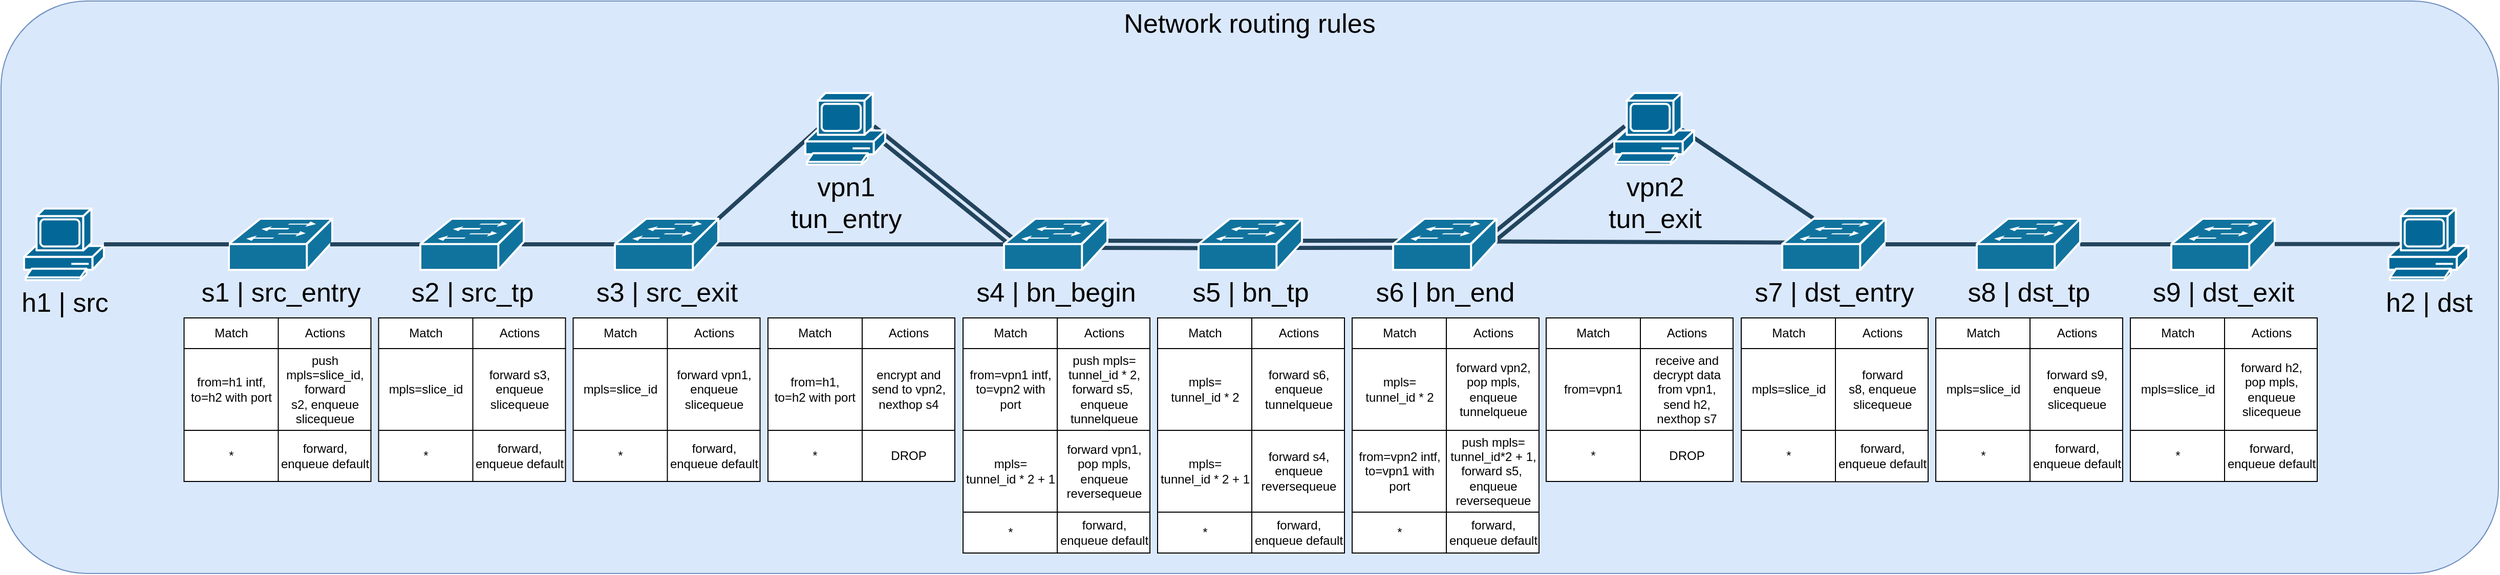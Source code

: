 <mxfile version="20.5.3" type="embed"><diagram id="6a731a19-8d31-9384-78a2-239565b7b9f0" name="Page-1"><mxGraphModel dx="2914" dy="739" grid="1" gridSize="10" guides="1" tooltips="1" connect="1" arrows="1" fold="1" page="1" pageScale="1" pageWidth="140" pageHeight="106" background="none" math="0" shadow="0"><root><mxCell id="0"/><mxCell id="1" parent="0"/><mxCell id="eoMGSKBOUgeIE6Lk5qr4-2288" value="Network routing rules" style="rounded=1;whiteSpace=wrap;html=1;fillColor=#dae8fc;strokeColor=#6c8ebf;fontSize=26;verticalAlign=top;" parent="1" vertex="1"><mxGeometry x="41" y="40" width="2439" height="560" as="geometry"/></mxCell><mxCell id="2183" style="edgeStyle=none;rounded=1;html=1;strokeColor=#23445D;endArrow=none;endFill=0;strokeWidth=4" parent="1" edge="1"><mxGeometry relative="1" as="geometry"><mxPoint x="2160.5" y="278" as="sourcePoint"/><mxPoint x="2071.5" y="278" as="targetPoint"/></mxGeometry></mxCell><mxCell id="eoMGSKBOUgeIE6Lk5qr4-2259" style="edgeStyle=none;rounded=1;html=1;strokeColor=#23445D;endArrow=none;endFill=0;strokeWidth=4;exitX=0.16;exitY=0.5;exitDx=0;exitDy=0;exitPerimeter=0;entryX=1;entryY=0;entryDx=0;entryDy=0;entryPerimeter=0;" parent="1" source="2173" target="eoMGSKBOUgeIE6Lk5qr4-2258" edge="1"><mxGeometry relative="1" as="geometry"><mxPoint x="830.5" y="278" as="sourcePoint"/></mxGeometry></mxCell><mxCell id="2182" style="edgeStyle=none;rounded=1;html=1;strokeColor=#23445D;endArrow=none;endFill=0;strokeWidth=4;entryX=0.997;entryY=0.445;entryDx=0;entryDy=0;entryPerimeter=0;exitX=0.04;exitY=0.464;exitDx=0;exitDy=0;exitPerimeter=0;" parent="1" source="eoMGSKBOUgeIE6Lk5qr4-2270" target="eoMGSKBOUgeIE6Lk5qr4-2266" edge="1"><mxGeometry relative="1" as="geometry"><mxPoint x="1776.5" y="280" as="sourcePoint"/><mxPoint x="1605.87" y="280" as="targetPoint"/></mxGeometry></mxCell><mxCell id="2181" style="edgeStyle=none;rounded=1;html=1;strokeColor=#23445D;endArrow=none;endFill=0;strokeWidth=4;exitX=0;exitY=0.5;exitDx=0;exitDy=0;exitPerimeter=0;entryX=0.98;entryY=0.5;entryDx=0;entryDy=0;entryPerimeter=0;" parent="1" source="eoMGSKBOUgeIE6Lk5qr4-2262" target="eoMGSKBOUgeIE6Lk5qr4-2258" edge="1"><mxGeometry relative="1" as="geometry"><mxPoint x="891.74" y="243" as="sourcePoint"/><mxPoint x="776.499" y="331" as="targetPoint"/></mxGeometry></mxCell><mxCell id="2114" value="&lt;font color=&quot;#000000&quot;&gt;s1 | src_entry&lt;/font&gt;" style="shape=mxgraph.cisco.switches.workgroup_switch;html=1;dashed=0;fillColor=#10739E;strokeColor=#ffffff;strokeWidth=2;verticalLabelPosition=bottom;verticalAlign=top;fontFamily=Helvetica;fontSize=26;fontColor=#FFB366" parent="1" vertex="1"><mxGeometry x="263.5" y="253" width="101" height="50" as="geometry"/></mxCell><mxCell id="2172" style="edgeStyle=none;rounded=1;html=1;strokeColor=#23445D;endArrow=none;endFill=0;strokeWidth=4;entryX=0.98;entryY=0.5;entryDx=0;entryDy=0;entryPerimeter=0;" parent="1" target="2180" edge="1"><mxGeometry relative="1" as="geometry"><mxPoint x="640.5" y="278" as="sourcePoint"/></mxGeometry></mxCell><mxCell id="eoMGSKBOUgeIE6Lk5qr4-2258" value="s3 | src_exit" style="shape=mxgraph.cisco.switches.workgroup_switch;html=1;dashed=0;fillColor=#10739E;strokeColor=#ffffff;strokeWidth=2;verticalLabelPosition=bottom;verticalAlign=top;fontFamily=Helvetica;fontSize=26;fontColor=#000000;" parent="1" vertex="1"><mxGeometry x="640.5" y="253" width="101" height="50" as="geometry"/></mxCell><mxCell id="eoMGSKBOUgeIE6Lk5qr4-2261" style="edgeStyle=none;rounded=1;html=1;strokeColor=#23445D;endArrow=none;endFill=0;strokeWidth=4;entryX=0.83;entryY=0.5;entryDx=0;entryDy=0;entryPerimeter=0;shape=link;exitX=0.103;exitY=0.497;exitDx=0;exitDy=0;exitPerimeter=0;" parent="1" source="eoMGSKBOUgeIE6Lk5qr4-2262" target="2173" edge="1"><mxGeometry relative="1" as="geometry"><mxPoint x="1020.5" y="278" as="sourcePoint"/><mxPoint x="931.5" y="278" as="targetPoint"/></mxGeometry></mxCell><mxCell id="eoMGSKBOUgeIE6Lk5qr4-2263" style="edgeStyle=none;rounded=1;html=1;strokeColor=#23445D;endArrow=none;endFill=0;strokeWidth=4;shape=link;exitX=0.108;exitY=0.504;exitDx=0;exitDy=0;exitPerimeter=0;" parent="1" source="eoMGSKBOUgeIE6Lk5qr4-2264" edge="1"><mxGeometry relative="1" as="geometry"><mxPoint x="1211.6" y="277.85" as="sourcePoint"/><mxPoint x="1112.5" y="277.949" as="targetPoint"/></mxGeometry></mxCell><mxCell id="eoMGSKBOUgeIE6Lk5qr4-2262" value="s4 | bn_begin" style="shape=mxgraph.cisco.switches.workgroup_switch;html=1;dashed=0;fillColor=#10739E;strokeColor=#ffffff;strokeWidth=2;verticalLabelPosition=bottom;verticalAlign=top;fontFamily=Helvetica;fontSize=26;fontColor=#000000;" parent="1" vertex="1"><mxGeometry x="1020.5" y="253" width="101" height="50" as="geometry"/></mxCell><mxCell id="eoMGSKBOUgeIE6Lk5qr4-2265" style="edgeStyle=none;rounded=1;html=1;strokeColor=#23445D;endArrow=none;endFill=0;strokeWidth=4;shape=link;exitX=0.16;exitY=0.497;exitDx=0;exitDy=0;exitPerimeter=0;" parent="1" source="eoMGSKBOUgeIE6Lk5qr4-2266" edge="1"><mxGeometry relative="1" as="geometry"><mxPoint x="1390.5" y="278" as="sourcePoint"/><mxPoint x="1301.5" y="278" as="targetPoint"/></mxGeometry></mxCell><mxCell id="eoMGSKBOUgeIE6Lk5qr4-2264" value="s5 | bn_tp" style="shape=mxgraph.cisco.switches.workgroup_switch;html=1;dashed=0;fillColor=#10739E;strokeColor=#ffffff;strokeWidth=2;verticalLabelPosition=bottom;verticalAlign=top;fontFamily=Helvetica;fontSize=26;fontColor=#000000;" parent="1" vertex="1"><mxGeometry x="1210.5" y="253" width="101" height="50" as="geometry"/></mxCell><mxCell id="eoMGSKBOUgeIE6Lk5qr4-2267" style="edgeStyle=none;rounded=1;html=1;strokeColor=#23445D;endArrow=none;endFill=0;strokeWidth=4;exitX=0.16;exitY=0.5;exitDx=0;exitDy=0;exitPerimeter=0;shape=link;" parent="1" source="2176" edge="1"><mxGeometry relative="1" as="geometry"><mxPoint x="1610.98" y="278" as="sourcePoint"/><mxPoint x="1490.5" y="278" as="targetPoint"/></mxGeometry></mxCell><mxCell id="eoMGSKBOUgeIE6Lk5qr4-2266" value="s6 | bn_end" style="shape=mxgraph.cisco.switches.workgroup_switch;html=1;dashed=0;fillColor=#10739E;strokeColor=#ffffff;strokeWidth=2;verticalLabelPosition=bottom;verticalAlign=top;fontFamily=Helvetica;fontSize=26;fontColor=#000000;" parent="1" vertex="1"><mxGeometry x="1400.5" y="253" width="101" height="50" as="geometry"/></mxCell><mxCell id="eoMGSKBOUgeIE6Lk5qr4-2269" style="edgeStyle=none;rounded=1;html=1;strokeColor=#23445D;endArrow=none;endFill=0;strokeWidth=4;entryX=0.83;entryY=0.5;entryDx=0;entryDy=0;entryPerimeter=0;exitX=0.299;exitY=-0.012;exitDx=0;exitDy=0;exitPerimeter=0;" parent="1" source="eoMGSKBOUgeIE6Lk5qr4-2270" target="2176" edge="1"><mxGeometry relative="1" as="geometry"><mxPoint x="1780.5" y="278" as="sourcePoint"/><mxPoint x="1691.5" y="278" as="targetPoint"/></mxGeometry></mxCell><mxCell id="eoMGSKBOUgeIE6Lk5qr4-2270" value="s7 | dst_entry" style="shape=mxgraph.cisco.switches.workgroup_switch;html=1;dashed=0;fillColor=#10739E;strokeColor=#ffffff;strokeWidth=2;verticalLabelPosition=bottom;verticalAlign=top;fontFamily=Helvetica;fontSize=26;fontColor=#000000;" parent="1" vertex="1"><mxGeometry x="1780.5" y="253" width="101" height="50" as="geometry"/></mxCell><mxCell id="eoMGSKBOUgeIE6Lk5qr4-2271" style="edgeStyle=none;rounded=1;html=1;strokeColor=#23445D;endArrow=none;endFill=0;strokeWidth=4" parent="1" target="eoMGSKBOUgeIE6Lk5qr4-2270" edge="1"><mxGeometry relative="1" as="geometry"><mxPoint x="1970.5" y="278" as="sourcePoint"/></mxGeometry></mxCell><mxCell id="eoMGSKBOUgeIE6Lk5qr4-2272" value="s8 | dst_tp" style="shape=mxgraph.cisco.switches.workgroup_switch;html=1;dashed=0;fillColor=#10739E;strokeColor=#ffffff;strokeWidth=2;verticalLabelPosition=bottom;verticalAlign=top;fontFamily=Helvetica;fontSize=26;fontColor=#000000;" parent="1" vertex="1"><mxGeometry x="1970.5" y="253" width="101" height="50" as="geometry"/></mxCell><mxCell id="eoMGSKBOUgeIE6Lk5qr4-2275" value="h1 | src" style="shape=mxgraph.cisco.computers_and_peripherals.pc;sketch=0;html=1;pointerEvents=1;dashed=0;fillColor=#036897;strokeColor=#ffffff;strokeWidth=2;verticalLabelPosition=bottom;verticalAlign=top;align=center;outlineConnect=0;fontColor=#000000;fontSize=26;" parent="1" vertex="1"><mxGeometry x="63.5" y="243" width="78" height="70" as="geometry"/></mxCell><mxCell id="eoMGSKBOUgeIE6Lk5qr4-2277" style="edgeStyle=none;rounded=1;html=1;strokeColor=#23445D;endArrow=none;endFill=0;strokeWidth=4;exitX=0;exitY=0.5;exitDx=0;exitDy=0;exitPerimeter=0;" parent="1" source="2114" target="eoMGSKBOUgeIE6Lk5qr4-2275" edge="1"><mxGeometry relative="1" as="geometry"><mxPoint x="263.5" y="277.5" as="sourcePoint"/><mxPoint x="174.5" y="277.5" as="targetPoint"/></mxGeometry></mxCell><mxCell id="2173" value="vpn1&lt;br&gt;tun_entry" style="shape=mxgraph.cisco.computers_and_peripherals.pc;sketch=0;html=1;pointerEvents=1;dashed=0;fillColor=#036897;strokeColor=#ffffff;strokeWidth=2;verticalLabelPosition=bottom;verticalAlign=top;align=center;outlineConnect=0;fontColor=#000000;fontSize=26;" parent="1" vertex="1"><mxGeometry x="826.5" y="130" width="78" height="70" as="geometry"/></mxCell><mxCell id="2176" value="vpn2&lt;br&gt;tun_exit" style="shape=mxgraph.cisco.computers_and_peripherals.pc;sketch=0;html=1;pointerEvents=1;dashed=0;fillColor=#036897;strokeColor=#ffffff;strokeWidth=2;verticalLabelPosition=bottom;verticalAlign=top;align=center;outlineConnect=0;fontColor=#000000;fontSize=26;" parent="1" vertex="1"><mxGeometry x="1616.5" y="130" width="78" height="70" as="geometry"/></mxCell><mxCell id="2179" style="edgeStyle=none;rounded=1;html=1;strokeColor=#23445D;endArrow=none;endFill=0;strokeWidth=4;entryX=0.98;entryY=0.5;entryDx=0;entryDy=0;entryPerimeter=0;" parent="1" target="2114" edge="1"><mxGeometry relative="1" as="geometry"><mxPoint x="450.5" y="278" as="sourcePoint"/><mxPoint x="361.5" y="278" as="targetPoint"/></mxGeometry></mxCell><mxCell id="2180" value="s2 | src_tp" style="shape=mxgraph.cisco.switches.workgroup_switch;html=1;dashed=0;fillColor=#10739E;strokeColor=#ffffff;strokeWidth=2;verticalLabelPosition=bottom;verticalAlign=top;fontFamily=Helvetica;fontSize=26;fontColor=#000000;" parent="1" vertex="1"><mxGeometry x="450.5" y="253" width="101" height="50" as="geometry"/></mxCell><mxCell id="2184" value="s9 | dst_exit" style="shape=mxgraph.cisco.switches.workgroup_switch;html=1;dashed=0;fillColor=#10739E;strokeColor=#ffffff;strokeWidth=2;verticalLabelPosition=bottom;verticalAlign=top;fontFamily=Helvetica;fontSize=26;fontColor=#000000;" parent="1" vertex="1"><mxGeometry x="2160.5" y="253" width="101" height="50" as="geometry"/></mxCell><mxCell id="2185" style="edgeStyle=none;rounded=1;html=1;strokeColor=#23445D;endArrow=none;endFill=0;strokeWidth=4;exitX=0;exitY=0.5;exitDx=0;exitDy=0;exitPerimeter=0;" parent="1" edge="1"><mxGeometry relative="1" as="geometry"><mxPoint x="2383.5" y="277.76" as="sourcePoint"/><mxPoint x="2261.5" y="277.76" as="targetPoint"/></mxGeometry></mxCell><mxCell id="2186" value="h2 | dst" style="shape=mxgraph.cisco.computers_and_peripherals.pc;sketch=0;html=1;pointerEvents=1;dashed=0;fillColor=#036897;strokeColor=#ffffff;strokeWidth=2;verticalLabelPosition=bottom;verticalAlign=top;align=center;outlineConnect=0;fontColor=#000000;fontSize=26;" parent="1" vertex="1"><mxGeometry x="2372.5" y="243" width="78" height="70" as="geometry"/></mxCell><mxCell id="2191" value="" style="shape=table;startSize=0;container=1;collapsible=0;childLayout=tableLayout;fontColor=#080808;labelBackgroundColor=#FFFFFF;labelBorderColor=#050505;" parent="1" vertex="1"><mxGeometry x="219.75" y="350" width="182.5" height="160" as="geometry"/></mxCell><mxCell id="2192" value="" style="shape=tableRow;horizontal=0;startSize=0;swimlaneHead=0;swimlaneBody=0;top=0;left=0;bottom=0;right=0;collapsible=0;dropTarget=0;fillColor=none;points=[[0,0.5],[1,0.5]];portConstraint=eastwest;" parent="2191" vertex="1"><mxGeometry width="182.5" height="30" as="geometry"/></mxCell><mxCell id="2193" value="Match" style="shape=partialRectangle;html=1;whiteSpace=wrap;connectable=0;overflow=hidden;fillColor=none;top=0;left=0;bottom=0;right=0;pointerEvents=1;" parent="2192" vertex="1"><mxGeometry width="92" height="30" as="geometry"><mxRectangle width="92" height="30" as="alternateBounds"/></mxGeometry></mxCell><mxCell id="2194" value="Actions" style="shape=partialRectangle;html=1;whiteSpace=wrap;connectable=0;overflow=hidden;fillColor=none;top=0;left=0;bottom=0;right=0;pointerEvents=1;" parent="2192" vertex="1"><mxGeometry x="92" width="91" height="30" as="geometry"><mxRectangle width="91" height="30" as="alternateBounds"/></mxGeometry></mxCell><mxCell id="2196" value="" style="shape=tableRow;horizontal=0;startSize=0;swimlaneHead=0;swimlaneBody=0;top=0;left=0;bottom=0;right=0;collapsible=0;dropTarget=0;fillColor=none;points=[[0,0.5],[1,0.5]];portConstraint=eastwest;" parent="2191" vertex="1"><mxGeometry y="30" width="182.5" height="80" as="geometry"/></mxCell><mxCell id="2197" value="from=h1 intf, to=h2 with port" style="shape=partialRectangle;html=1;whiteSpace=wrap;connectable=0;overflow=hidden;fillColor=none;top=0;left=0;bottom=0;right=0;pointerEvents=1;" parent="2196" vertex="1"><mxGeometry width="92" height="80" as="geometry"><mxRectangle width="92" height="80" as="alternateBounds"/></mxGeometry></mxCell><mxCell id="2198" value="push mpls=slice_id, forward s2,&amp;nbsp;enqueue slicequeue" style="shape=partialRectangle;html=1;whiteSpace=wrap;connectable=0;overflow=hidden;fillColor=none;top=0;left=0;bottom=0;right=0;pointerEvents=1;" parent="2196" vertex="1"><mxGeometry x="92" width="91" height="80" as="geometry"><mxRectangle width="91" height="80" as="alternateBounds"/></mxGeometry></mxCell><mxCell id="2200" value="" style="shape=tableRow;horizontal=0;startSize=0;swimlaneHead=0;swimlaneBody=0;top=0;left=0;bottom=0;right=0;collapsible=0;dropTarget=0;fillColor=none;points=[[0,0.5],[1,0.5]];portConstraint=eastwest;" parent="2191" vertex="1"><mxGeometry y="110" width="182.5" height="50" as="geometry"/></mxCell><mxCell id="2201" value="*" style="shape=partialRectangle;html=1;whiteSpace=wrap;connectable=0;overflow=hidden;fillColor=none;top=0;left=0;bottom=0;right=0;pointerEvents=1;" parent="2200" vertex="1"><mxGeometry width="92" height="50" as="geometry"><mxRectangle width="92" height="50" as="alternateBounds"/></mxGeometry></mxCell><mxCell id="2202" value="forward, enqueue default" style="shape=partialRectangle;html=1;whiteSpace=wrap;connectable=0;overflow=hidden;fillColor=none;top=0;left=0;bottom=0;right=0;pointerEvents=1;" parent="2200" vertex="1"><mxGeometry x="92" width="91" height="50" as="geometry"><mxRectangle width="91" height="50" as="alternateBounds"/></mxGeometry></mxCell><mxCell id="2204" value="" style="shape=table;startSize=0;container=1;collapsible=0;childLayout=tableLayout;fontColor=#080808;labelBackgroundColor=#FFFFFF;labelBorderColor=#050505;" parent="1" vertex="1"><mxGeometry x="409.75" y="350" width="182.5" height="160" as="geometry"/></mxCell><mxCell id="2205" value="" style="shape=tableRow;horizontal=0;startSize=0;swimlaneHead=0;swimlaneBody=0;top=0;left=0;bottom=0;right=0;collapsible=0;dropTarget=0;fillColor=none;points=[[0,0.5],[1,0.5]];portConstraint=eastwest;" parent="2204" vertex="1"><mxGeometry width="182.5" height="30" as="geometry"/></mxCell><mxCell id="2206" value="Match" style="shape=partialRectangle;html=1;whiteSpace=wrap;connectable=0;overflow=hidden;fillColor=none;top=0;left=0;bottom=0;right=0;pointerEvents=1;" parent="2205" vertex="1"><mxGeometry width="92" height="30" as="geometry"><mxRectangle width="92" height="30" as="alternateBounds"/></mxGeometry></mxCell><mxCell id="2207" value="Actions" style="shape=partialRectangle;html=1;whiteSpace=wrap;connectable=0;overflow=hidden;fillColor=none;top=0;left=0;bottom=0;right=0;pointerEvents=1;" parent="2205" vertex="1"><mxGeometry x="92" width="91" height="30" as="geometry"><mxRectangle width="91" height="30" as="alternateBounds"/></mxGeometry></mxCell><mxCell id="2208" value="" style="shape=tableRow;horizontal=0;startSize=0;swimlaneHead=0;swimlaneBody=0;top=0;left=0;bottom=0;right=0;collapsible=0;dropTarget=0;fillColor=none;points=[[0,0.5],[1,0.5]];portConstraint=eastwest;" parent="2204" vertex="1"><mxGeometry y="30" width="182.5" height="80" as="geometry"/></mxCell><mxCell id="2209" value="mpls=slice_id" style="shape=partialRectangle;html=1;whiteSpace=wrap;connectable=0;overflow=hidden;fillColor=none;top=0;left=0;bottom=0;right=0;pointerEvents=1;" parent="2208" vertex="1"><mxGeometry width="92" height="80" as="geometry"><mxRectangle width="92" height="80" as="alternateBounds"/></mxGeometry></mxCell><mxCell id="2210" value="forward s3, enqueue slicequeue" style="shape=partialRectangle;html=1;whiteSpace=wrap;connectable=0;overflow=hidden;fillColor=none;top=0;left=0;bottom=0;right=0;pointerEvents=1;" parent="2208" vertex="1"><mxGeometry x="92" width="91" height="80" as="geometry"><mxRectangle width="91" height="80" as="alternateBounds"/></mxGeometry></mxCell><mxCell id="2211" value="" style="shape=tableRow;horizontal=0;startSize=0;swimlaneHead=0;swimlaneBody=0;top=0;left=0;bottom=0;right=0;collapsible=0;dropTarget=0;fillColor=none;points=[[0,0.5],[1,0.5]];portConstraint=eastwest;" parent="2204" vertex="1"><mxGeometry y="110" width="182.5" height="50" as="geometry"/></mxCell><mxCell id="2212" value="*" style="shape=partialRectangle;html=1;whiteSpace=wrap;connectable=0;overflow=hidden;fillColor=none;top=0;left=0;bottom=0;right=0;pointerEvents=1;" parent="2211" vertex="1"><mxGeometry width="92" height="50" as="geometry"><mxRectangle width="92" height="50" as="alternateBounds"/></mxGeometry></mxCell><mxCell id="2213" value="forward, enqueue default" style="shape=partialRectangle;html=1;whiteSpace=wrap;connectable=0;overflow=hidden;fillColor=none;top=0;left=0;bottom=0;right=0;pointerEvents=1;" parent="2211" vertex="1"><mxGeometry x="92" width="91" height="50" as="geometry"><mxRectangle width="91" height="50" as="alternateBounds"/></mxGeometry></mxCell><mxCell id="2214" value="" style="shape=table;startSize=0;container=1;collapsible=0;childLayout=tableLayout;fontColor=#080808;labelBackgroundColor=#FFFFFF;labelBorderColor=#050505;" parent="1" vertex="1"><mxGeometry x="599.75" y="350" width="182.5" height="160" as="geometry"/></mxCell><mxCell id="2215" value="" style="shape=tableRow;horizontal=0;startSize=0;swimlaneHead=0;swimlaneBody=0;top=0;left=0;bottom=0;right=0;collapsible=0;dropTarget=0;fillColor=none;points=[[0,0.5],[1,0.5]];portConstraint=eastwest;" parent="2214" vertex="1"><mxGeometry width="182.5" height="30" as="geometry"/></mxCell><mxCell id="2216" value="Match" style="shape=partialRectangle;html=1;whiteSpace=wrap;connectable=0;overflow=hidden;fillColor=none;top=0;left=0;bottom=0;right=0;pointerEvents=1;" parent="2215" vertex="1"><mxGeometry width="92" height="30" as="geometry"><mxRectangle width="92" height="30" as="alternateBounds"/></mxGeometry></mxCell><mxCell id="2217" value="Actions" style="shape=partialRectangle;html=1;whiteSpace=wrap;connectable=0;overflow=hidden;fillColor=none;top=0;left=0;bottom=0;right=0;pointerEvents=1;" parent="2215" vertex="1"><mxGeometry x="92" width="91" height="30" as="geometry"><mxRectangle width="91" height="30" as="alternateBounds"/></mxGeometry></mxCell><mxCell id="2218" value="" style="shape=tableRow;horizontal=0;startSize=0;swimlaneHead=0;swimlaneBody=0;top=0;left=0;bottom=0;right=0;collapsible=0;dropTarget=0;fillColor=none;points=[[0,0.5],[1,0.5]];portConstraint=eastwest;" parent="2214" vertex="1"><mxGeometry y="30" width="182.5" height="80" as="geometry"/></mxCell><mxCell id="2219" value="mpls=slice_id" style="shape=partialRectangle;html=1;whiteSpace=wrap;connectable=0;overflow=hidden;fillColor=none;top=0;left=0;bottom=0;right=0;pointerEvents=1;" parent="2218" vertex="1"><mxGeometry width="92" height="80" as="geometry"><mxRectangle width="92" height="80" as="alternateBounds"/></mxGeometry></mxCell><mxCell id="2220" value="forward vpn1, enqueue slicequeue" style="shape=partialRectangle;html=1;whiteSpace=wrap;connectable=0;overflow=hidden;fillColor=none;top=0;left=0;bottom=0;right=0;pointerEvents=1;" parent="2218" vertex="1"><mxGeometry x="92" width="91" height="80" as="geometry"><mxRectangle width="91" height="80" as="alternateBounds"/></mxGeometry></mxCell><mxCell id="2221" value="" style="shape=tableRow;horizontal=0;startSize=0;swimlaneHead=0;swimlaneBody=0;top=0;left=0;bottom=0;right=0;collapsible=0;dropTarget=0;fillColor=none;points=[[0,0.5],[1,0.5]];portConstraint=eastwest;" parent="2214" vertex="1"><mxGeometry y="110" width="182.5" height="50" as="geometry"/></mxCell><mxCell id="2222" value="*" style="shape=partialRectangle;html=1;whiteSpace=wrap;connectable=0;overflow=hidden;fillColor=none;top=0;left=0;bottom=0;right=0;pointerEvents=1;" parent="2221" vertex="1"><mxGeometry width="92" height="50" as="geometry"><mxRectangle width="92" height="50" as="alternateBounds"/></mxGeometry></mxCell><mxCell id="2223" value="forward, enqueue default" style="shape=partialRectangle;html=1;whiteSpace=wrap;connectable=0;overflow=hidden;fillColor=none;top=0;left=0;bottom=0;right=0;pointerEvents=1;" parent="2221" vertex="1"><mxGeometry x="92" width="91" height="50" as="geometry"><mxRectangle width="91" height="50" as="alternateBounds"/></mxGeometry></mxCell><mxCell id="2224" value="" style="shape=table;startSize=0;container=1;collapsible=0;childLayout=tableLayout;fontColor=#080808;labelBackgroundColor=#FFFFFF;labelBorderColor=#050505;" parent="1" vertex="1"><mxGeometry x="980.5" y="350" width="182.5" height="230" as="geometry"/></mxCell><mxCell id="2225" value="" style="shape=tableRow;horizontal=0;startSize=0;swimlaneHead=0;swimlaneBody=0;top=0;left=0;bottom=0;right=0;collapsible=0;dropTarget=0;fillColor=none;points=[[0,0.5],[1,0.5]];portConstraint=eastwest;" parent="2224" vertex="1"><mxGeometry width="182.5" height="30" as="geometry"/></mxCell><mxCell id="2226" value="Match" style="shape=partialRectangle;html=1;whiteSpace=wrap;connectable=0;overflow=hidden;fillColor=none;top=0;left=0;bottom=0;right=0;pointerEvents=1;" parent="2225" vertex="1"><mxGeometry width="92" height="30" as="geometry"><mxRectangle width="92" height="30" as="alternateBounds"/></mxGeometry></mxCell><mxCell id="2227" value="Actions" style="shape=partialRectangle;html=1;whiteSpace=wrap;connectable=0;overflow=hidden;fillColor=none;top=0;left=0;bottom=0;right=0;pointerEvents=1;" parent="2225" vertex="1"><mxGeometry x="92" width="91" height="30" as="geometry"><mxRectangle width="91" height="30" as="alternateBounds"/></mxGeometry></mxCell><mxCell id="2228" value="" style="shape=tableRow;horizontal=0;startSize=0;swimlaneHead=0;swimlaneBody=0;top=0;left=0;bottom=0;right=0;collapsible=0;dropTarget=0;fillColor=none;points=[[0,0.5],[1,0.5]];portConstraint=eastwest;" parent="2224" vertex="1"><mxGeometry y="30" width="182.5" height="80" as="geometry"/></mxCell><mxCell id="2229" value="from=vpn1 intf, to=vpn2 with port" style="shape=partialRectangle;html=1;whiteSpace=wrap;connectable=0;overflow=hidden;fillColor=none;top=0;left=0;bottom=0;right=0;pointerEvents=1;" parent="2228" vertex="1"><mxGeometry width="92" height="80" as="geometry"><mxRectangle width="92" height="80" as="alternateBounds"/></mxGeometry></mxCell><mxCell id="2230" value="push mpls= tunnel_id * 2, forward s5,&amp;nbsp;&lt;br&gt;enqueue tunnelqueue" style="shape=partialRectangle;html=1;whiteSpace=wrap;connectable=0;overflow=hidden;fillColor=none;top=0;left=0;bottom=0;right=0;pointerEvents=1;" parent="2228" vertex="1"><mxGeometry x="92" width="91" height="80" as="geometry"><mxRectangle width="91" height="80" as="alternateBounds"/></mxGeometry></mxCell><mxCell id="2309" style="shape=tableRow;horizontal=0;startSize=0;swimlaneHead=0;swimlaneBody=0;top=0;left=0;bottom=0;right=0;collapsible=0;dropTarget=0;fillColor=none;points=[[0,0.5],[1,0.5]];portConstraint=eastwest;" parent="2224" vertex="1"><mxGeometry y="110" width="182.5" height="80" as="geometry"/></mxCell><mxCell id="2310" value="mpls=&lt;br&gt;tunnel_id * 2 + 1" style="shape=partialRectangle;html=1;whiteSpace=wrap;connectable=0;overflow=hidden;fillColor=none;top=0;left=0;bottom=0;right=0;pointerEvents=1;" parent="2309" vertex="1"><mxGeometry width="92" height="80" as="geometry"><mxRectangle width="92" height="80" as="alternateBounds"/></mxGeometry></mxCell><mxCell id="2311" value="forward vpn1,&lt;br&gt;pop mpls, enqueue reversequeue" style="shape=partialRectangle;html=1;whiteSpace=wrap;connectable=0;overflow=hidden;fillColor=none;top=0;left=0;bottom=0;right=0;pointerEvents=1;" parent="2309" vertex="1"><mxGeometry x="92" width="91" height="80" as="geometry"><mxRectangle width="91" height="80" as="alternateBounds"/></mxGeometry></mxCell><mxCell id="2231" value="" style="shape=tableRow;horizontal=0;startSize=0;swimlaneHead=0;swimlaneBody=0;top=0;left=0;bottom=0;right=0;collapsible=0;dropTarget=0;fillColor=none;points=[[0,0.5],[1,0.5]];portConstraint=eastwest;" parent="2224" vertex="1"><mxGeometry y="190" width="182.5" height="40" as="geometry"/></mxCell><mxCell id="2232" value="*" style="shape=partialRectangle;html=1;whiteSpace=wrap;connectable=0;overflow=hidden;fillColor=none;top=0;left=0;bottom=0;right=0;pointerEvents=1;" parent="2231" vertex="1"><mxGeometry width="92" height="40" as="geometry"><mxRectangle width="92" height="40" as="alternateBounds"/></mxGeometry></mxCell><mxCell id="2233" value="forward, enqueue default" style="shape=partialRectangle;html=1;whiteSpace=wrap;connectable=0;overflow=hidden;fillColor=none;top=0;left=0;bottom=0;right=0;pointerEvents=1;" parent="2231" vertex="1"><mxGeometry x="92" width="91" height="40" as="geometry"><mxRectangle width="91" height="40" as="alternateBounds"/></mxGeometry></mxCell><mxCell id="2234" value="" style="shape=table;startSize=0;container=1;collapsible=0;childLayout=tableLayout;fontColor=#080808;labelBackgroundColor=#FFFFFF;labelBorderColor=#050505;" parent="1" vertex="1"><mxGeometry x="1170.5" y="350" width="182.5" height="230" as="geometry"/></mxCell><mxCell id="2235" value="" style="shape=tableRow;horizontal=0;startSize=0;swimlaneHead=0;swimlaneBody=0;top=0;left=0;bottom=0;right=0;collapsible=0;dropTarget=0;fillColor=none;points=[[0,0.5],[1,0.5]];portConstraint=eastwest;" parent="2234" vertex="1"><mxGeometry width="182.5" height="30" as="geometry"/></mxCell><mxCell id="2236" value="Match" style="shape=partialRectangle;html=1;whiteSpace=wrap;connectable=0;overflow=hidden;fillColor=none;top=0;left=0;bottom=0;right=0;pointerEvents=1;" parent="2235" vertex="1"><mxGeometry width="92" height="30" as="geometry"><mxRectangle width="92" height="30" as="alternateBounds"/></mxGeometry></mxCell><mxCell id="2237" value="Actions" style="shape=partialRectangle;html=1;whiteSpace=wrap;connectable=0;overflow=hidden;fillColor=none;top=0;left=0;bottom=0;right=0;pointerEvents=1;" parent="2235" vertex="1"><mxGeometry x="92" width="91" height="30" as="geometry"><mxRectangle width="91" height="30" as="alternateBounds"/></mxGeometry></mxCell><mxCell id="2238" value="" style="shape=tableRow;horizontal=0;startSize=0;swimlaneHead=0;swimlaneBody=0;top=0;left=0;bottom=0;right=0;collapsible=0;dropTarget=0;fillColor=none;points=[[0,0.5],[1,0.5]];portConstraint=eastwest;" parent="2234" vertex="1"><mxGeometry y="30" width="182.5" height="80" as="geometry"/></mxCell><mxCell id="2239" value="mpls=&lt;br&gt;tunnel_id * 2" style="shape=partialRectangle;html=1;whiteSpace=wrap;connectable=0;overflow=hidden;fillColor=none;top=0;left=0;bottom=0;right=0;pointerEvents=1;" parent="2238" vertex="1"><mxGeometry width="92" height="80" as="geometry"><mxRectangle width="92" height="80" as="alternateBounds"/></mxGeometry></mxCell><mxCell id="2240" value="forward s6, enqueue tunnelqueue" style="shape=partialRectangle;html=1;whiteSpace=wrap;connectable=0;overflow=hidden;fillColor=none;top=0;left=0;bottom=0;right=0;pointerEvents=1;" parent="2238" vertex="1"><mxGeometry x="92" width="91" height="80" as="geometry"><mxRectangle width="91" height="80" as="alternateBounds"/></mxGeometry></mxCell><mxCell id="2312" style="shape=tableRow;horizontal=0;startSize=0;swimlaneHead=0;swimlaneBody=0;top=0;left=0;bottom=0;right=0;collapsible=0;dropTarget=0;fillColor=none;points=[[0,0.5],[1,0.5]];portConstraint=eastwest;" parent="2234" vertex="1"><mxGeometry y="110" width="182.5" height="80" as="geometry"/></mxCell><mxCell id="2313" value="mpls=&lt;br&gt;tunnel_id * 2 + 1" style="shape=partialRectangle;html=1;whiteSpace=wrap;connectable=0;overflow=hidden;fillColor=none;top=0;left=0;bottom=0;right=0;pointerEvents=1;" parent="2312" vertex="1"><mxGeometry width="92" height="80" as="geometry"><mxRectangle width="92" height="80" as="alternateBounds"/></mxGeometry></mxCell><mxCell id="2314" value="forward s4, enqueue reversequeue" style="shape=partialRectangle;html=1;whiteSpace=wrap;connectable=0;overflow=hidden;fillColor=none;top=0;left=0;bottom=0;right=0;pointerEvents=1;" parent="2312" vertex="1"><mxGeometry x="92" width="91" height="80" as="geometry"><mxRectangle width="91" height="80" as="alternateBounds"/></mxGeometry></mxCell><mxCell id="2241" value="" style="shape=tableRow;horizontal=0;startSize=0;swimlaneHead=0;swimlaneBody=0;top=0;left=0;bottom=0;right=0;collapsible=0;dropTarget=0;fillColor=none;points=[[0,0.5],[1,0.5]];portConstraint=eastwest;" parent="2234" vertex="1"><mxGeometry y="190" width="182.5" height="40" as="geometry"/></mxCell><mxCell id="2242" value="*" style="shape=partialRectangle;html=1;whiteSpace=wrap;connectable=0;overflow=hidden;fillColor=none;top=0;left=0;bottom=0;right=0;pointerEvents=1;" parent="2241" vertex="1"><mxGeometry width="92" height="40" as="geometry"><mxRectangle width="92" height="40" as="alternateBounds"/></mxGeometry></mxCell><mxCell id="2243" value="forward, enqueue default" style="shape=partialRectangle;html=1;whiteSpace=wrap;connectable=0;overflow=hidden;fillColor=none;top=0;left=0;bottom=0;right=0;pointerEvents=1;" parent="2241" vertex="1"><mxGeometry x="92" width="91" height="40" as="geometry"><mxRectangle width="91" height="40" as="alternateBounds"/></mxGeometry></mxCell><mxCell id="2244" value="" style="shape=table;startSize=0;container=1;collapsible=0;childLayout=tableLayout;fontColor=#080808;labelBackgroundColor=#FFFFFF;labelBorderColor=#050505;" parent="1" vertex="1"><mxGeometry x="1360.5" y="350" width="182.5" height="230" as="geometry"/></mxCell><mxCell id="2245" value="" style="shape=tableRow;horizontal=0;startSize=0;swimlaneHead=0;swimlaneBody=0;top=0;left=0;bottom=0;right=0;collapsible=0;dropTarget=0;fillColor=none;points=[[0,0.5],[1,0.5]];portConstraint=eastwest;" parent="2244" vertex="1"><mxGeometry width="182.5" height="30" as="geometry"/></mxCell><mxCell id="2246" value="Match" style="shape=partialRectangle;html=1;whiteSpace=wrap;connectable=0;overflow=hidden;fillColor=none;top=0;left=0;bottom=0;right=0;pointerEvents=1;" parent="2245" vertex="1"><mxGeometry width="92" height="30" as="geometry"><mxRectangle width="92" height="30" as="alternateBounds"/></mxGeometry></mxCell><mxCell id="2247" value="Actions" style="shape=partialRectangle;html=1;whiteSpace=wrap;connectable=0;overflow=hidden;fillColor=none;top=0;left=0;bottom=0;right=0;pointerEvents=1;" parent="2245" vertex="1"><mxGeometry x="92" width="91" height="30" as="geometry"><mxRectangle width="91" height="30" as="alternateBounds"/></mxGeometry></mxCell><mxCell id="2248" value="" style="shape=tableRow;horizontal=0;startSize=0;swimlaneHead=0;swimlaneBody=0;top=0;left=0;bottom=0;right=0;collapsible=0;dropTarget=0;fillColor=none;points=[[0,0.5],[1,0.5]];portConstraint=eastwest;" parent="2244" vertex="1"><mxGeometry y="30" width="182.5" height="80" as="geometry"/></mxCell><mxCell id="2249" value="mpls=&lt;br&gt;tunnel_id * 2" style="shape=partialRectangle;html=1;whiteSpace=wrap;connectable=0;overflow=hidden;fillColor=none;top=0;left=0;bottom=0;right=0;pointerEvents=1;" parent="2248" vertex="1"><mxGeometry width="92" height="80" as="geometry"><mxRectangle width="92" height="80" as="alternateBounds"/></mxGeometry></mxCell><mxCell id="2250" value="forward vpn2,&lt;br&gt;pop mpls, enqueue tunnelqueue" style="shape=partialRectangle;html=1;whiteSpace=wrap;connectable=0;overflow=hidden;fillColor=none;top=0;left=0;bottom=0;right=0;pointerEvents=1;" parent="2248" vertex="1"><mxGeometry x="92" width="91" height="80" as="geometry"><mxRectangle width="91" height="80" as="alternateBounds"/></mxGeometry></mxCell><mxCell id="2315" style="shape=tableRow;horizontal=0;startSize=0;swimlaneHead=0;swimlaneBody=0;top=0;left=0;bottom=0;right=0;collapsible=0;dropTarget=0;fillColor=none;points=[[0,0.5],[1,0.5]];portConstraint=eastwest;" parent="2244" vertex="1"><mxGeometry y="110" width="182.5" height="80" as="geometry"/></mxCell><mxCell id="2316" value="from=vpn2 intf, to=vpn1 with port" style="shape=partialRectangle;html=1;whiteSpace=wrap;connectable=0;overflow=hidden;fillColor=none;top=0;left=0;bottom=0;right=0;pointerEvents=1;" parent="2315" vertex="1"><mxGeometry width="92" height="80" as="geometry"><mxRectangle width="92" height="80" as="alternateBounds"/></mxGeometry></mxCell><mxCell id="2317" value="push mpls= tunnel_id*2 + 1, forward s5,&amp;nbsp;&lt;br&gt;enqueue reversequeue" style="shape=partialRectangle;html=1;whiteSpace=wrap;connectable=0;overflow=hidden;fillColor=none;top=0;left=0;bottom=0;right=0;pointerEvents=1;" parent="2315" vertex="1"><mxGeometry x="92" width="91" height="80" as="geometry"><mxRectangle width="91" height="80" as="alternateBounds"/></mxGeometry></mxCell><mxCell id="2251" value="" style="shape=tableRow;horizontal=0;startSize=0;swimlaneHead=0;swimlaneBody=0;top=0;left=0;bottom=0;right=0;collapsible=0;dropTarget=0;fillColor=none;points=[[0,0.5],[1,0.5]];portConstraint=eastwest;" parent="2244" vertex="1"><mxGeometry y="190" width="182.5" height="40" as="geometry"/></mxCell><mxCell id="2252" value="*" style="shape=partialRectangle;html=1;whiteSpace=wrap;connectable=0;overflow=hidden;fillColor=none;top=0;left=0;bottom=0;right=0;pointerEvents=1;" parent="2251" vertex="1"><mxGeometry width="92" height="40" as="geometry"><mxRectangle width="92" height="40" as="alternateBounds"/></mxGeometry></mxCell><mxCell id="2253" value="forward, enqueue default" style="shape=partialRectangle;html=1;whiteSpace=wrap;connectable=0;overflow=hidden;fillColor=none;top=0;left=0;bottom=0;right=0;pointerEvents=1;" parent="2251" vertex="1"><mxGeometry x="92" width="91" height="40" as="geometry"><mxRectangle width="91" height="40" as="alternateBounds"/></mxGeometry></mxCell><mxCell id="2254" value="" style="shape=table;startSize=0;container=1;collapsible=0;childLayout=tableLayout;fontColor=#080808;labelBackgroundColor=#FFFFFF;labelBorderColor=#050505;" parent="1" vertex="1"><mxGeometry x="1740.5" y="350" width="182.5" height="160.194" as="geometry"/></mxCell><mxCell id="2255" value="" style="shape=tableRow;horizontal=0;startSize=0;swimlaneHead=0;swimlaneBody=0;top=0;left=0;bottom=0;right=0;collapsible=0;dropTarget=0;fillColor=none;points=[[0,0.5],[1,0.5]];portConstraint=eastwest;" parent="2254" vertex="1"><mxGeometry width="182.5" height="30" as="geometry"/></mxCell><mxCell id="2256" value="Match" style="shape=partialRectangle;html=1;whiteSpace=wrap;connectable=0;overflow=hidden;fillColor=none;top=0;left=0;bottom=0;right=0;pointerEvents=1;" parent="2255" vertex="1"><mxGeometry width="92" height="30" as="geometry"><mxRectangle width="92" height="30" as="alternateBounds"/></mxGeometry></mxCell><mxCell id="2257" value="Actions" style="shape=partialRectangle;html=1;whiteSpace=wrap;connectable=0;overflow=hidden;fillColor=none;top=0;left=0;bottom=0;right=0;pointerEvents=1;" parent="2255" vertex="1"><mxGeometry x="92" width="91" height="30" as="geometry"><mxRectangle width="91" height="30" as="alternateBounds"/></mxGeometry></mxCell><mxCell id="2258" value="" style="shape=tableRow;horizontal=0;startSize=0;swimlaneHead=0;swimlaneBody=0;top=0;left=0;bottom=0;right=0;collapsible=0;dropTarget=0;fillColor=none;points=[[0,0.5],[1,0.5]];portConstraint=eastwest;" parent="2254" vertex="1"><mxGeometry y="30" width="182.5" height="80" as="geometry"/></mxCell><mxCell id="2259" value="mpls=slice_id" style="shape=partialRectangle;html=1;whiteSpace=wrap;connectable=0;overflow=hidden;fillColor=none;top=0;left=0;bottom=0;right=0;pointerEvents=1;" parent="2258" vertex="1"><mxGeometry width="92" height="80" as="geometry"><mxRectangle width="92" height="80" as="alternateBounds"/></mxGeometry></mxCell><mxCell id="2260" value="forward s8,&amp;nbsp;enqueue slicequeue" style="shape=partialRectangle;html=1;whiteSpace=wrap;connectable=0;overflow=hidden;fillColor=none;top=0;left=0;bottom=0;right=0;pointerEvents=1;" parent="2258" vertex="1"><mxGeometry x="92" width="91" height="80" as="geometry"><mxRectangle width="91" height="80" as="alternateBounds"/></mxGeometry></mxCell><mxCell id="2261" value="" style="shape=tableRow;horizontal=0;startSize=0;swimlaneHead=0;swimlaneBody=0;top=0;left=0;bottom=0;right=0;collapsible=0;dropTarget=0;fillColor=none;points=[[0,0.5],[1,0.5]];portConstraint=eastwest;" parent="2254" vertex="1"><mxGeometry y="110" width="182.5" height="50" as="geometry"/></mxCell><mxCell id="2262" value="*" style="shape=partialRectangle;html=1;whiteSpace=wrap;connectable=0;overflow=hidden;fillColor=none;top=0;left=0;bottom=0;right=0;pointerEvents=1;" parent="2261" vertex="1"><mxGeometry width="92" height="50" as="geometry"><mxRectangle width="92" height="50" as="alternateBounds"/></mxGeometry></mxCell><mxCell id="2263" value="forward, enqueue default" style="shape=partialRectangle;html=1;whiteSpace=wrap;connectable=0;overflow=hidden;fillColor=none;top=0;left=0;bottom=0;right=0;pointerEvents=1;" parent="2261" vertex="1"><mxGeometry x="92" width="91" height="50" as="geometry"><mxRectangle width="91" height="50" as="alternateBounds"/></mxGeometry></mxCell><mxCell id="2264" value="" style="shape=table;startSize=0;container=1;collapsible=0;childLayout=tableLayout;fontColor=#080808;labelBackgroundColor=#FFFFFF;labelBorderColor=#050505;" parent="1" vertex="1"><mxGeometry x="1930.5" y="350" width="182.5" height="160" as="geometry"/></mxCell><mxCell id="2265" value="" style="shape=tableRow;horizontal=0;startSize=0;swimlaneHead=0;swimlaneBody=0;top=0;left=0;bottom=0;right=0;collapsible=0;dropTarget=0;fillColor=none;points=[[0,0.5],[1,0.5]];portConstraint=eastwest;" parent="2264" vertex="1"><mxGeometry width="182.5" height="30" as="geometry"/></mxCell><mxCell id="2266" value="Match" style="shape=partialRectangle;html=1;whiteSpace=wrap;connectable=0;overflow=hidden;fillColor=none;top=0;left=0;bottom=0;right=0;pointerEvents=1;" parent="2265" vertex="1"><mxGeometry width="92" height="30" as="geometry"><mxRectangle width="92" height="30" as="alternateBounds"/></mxGeometry></mxCell><mxCell id="2267" value="Actions" style="shape=partialRectangle;html=1;whiteSpace=wrap;connectable=0;overflow=hidden;fillColor=none;top=0;left=0;bottom=0;right=0;pointerEvents=1;" parent="2265" vertex="1"><mxGeometry x="92" width="91" height="30" as="geometry"><mxRectangle width="91" height="30" as="alternateBounds"/></mxGeometry></mxCell><mxCell id="2268" value="" style="shape=tableRow;horizontal=0;startSize=0;swimlaneHead=0;swimlaneBody=0;top=0;left=0;bottom=0;right=0;collapsible=0;dropTarget=0;fillColor=none;points=[[0,0.5],[1,0.5]];portConstraint=eastwest;" parent="2264" vertex="1"><mxGeometry y="30" width="182.5" height="80" as="geometry"/></mxCell><mxCell id="2269" value="mpls=slice_id" style="shape=partialRectangle;html=1;whiteSpace=wrap;connectable=0;overflow=hidden;fillColor=none;top=0;left=0;bottom=0;right=0;pointerEvents=1;" parent="2268" vertex="1"><mxGeometry width="92" height="80" as="geometry"><mxRectangle width="92" height="80" as="alternateBounds"/></mxGeometry></mxCell><mxCell id="2270" value="forward s9, enqueue slicequeue" style="shape=partialRectangle;html=1;whiteSpace=wrap;connectable=0;overflow=hidden;fillColor=none;top=0;left=0;bottom=0;right=0;pointerEvents=1;" parent="2268" vertex="1"><mxGeometry x="92" width="91" height="80" as="geometry"><mxRectangle width="91" height="80" as="alternateBounds"/></mxGeometry></mxCell><mxCell id="2271" value="" style="shape=tableRow;horizontal=0;startSize=0;swimlaneHead=0;swimlaneBody=0;top=0;left=0;bottom=0;right=0;collapsible=0;dropTarget=0;fillColor=none;points=[[0,0.5],[1,0.5]];portConstraint=eastwest;" parent="2264" vertex="1"><mxGeometry y="110" width="182.5" height="50" as="geometry"/></mxCell><mxCell id="2272" value="*" style="shape=partialRectangle;html=1;whiteSpace=wrap;connectable=0;overflow=hidden;fillColor=none;top=0;left=0;bottom=0;right=0;pointerEvents=1;" parent="2271" vertex="1"><mxGeometry width="92" height="50" as="geometry"><mxRectangle width="92" height="50" as="alternateBounds"/></mxGeometry></mxCell><mxCell id="2273" value="forward, enqueue default" style="shape=partialRectangle;html=1;whiteSpace=wrap;connectable=0;overflow=hidden;fillColor=none;top=0;left=0;bottom=0;right=0;pointerEvents=1;" parent="2271" vertex="1"><mxGeometry x="92" width="91" height="50" as="geometry"><mxRectangle width="91" height="50" as="alternateBounds"/></mxGeometry></mxCell><mxCell id="2274" value="" style="shape=table;startSize=0;container=1;collapsible=0;childLayout=tableLayout;fontColor=#080808;labelBackgroundColor=#FFFFFF;labelBorderColor=#050505;" parent="1" vertex="1"><mxGeometry x="2120.5" y="350" width="182.5" height="160" as="geometry"/></mxCell><mxCell id="2275" value="" style="shape=tableRow;horizontal=0;startSize=0;swimlaneHead=0;swimlaneBody=0;top=0;left=0;bottom=0;right=0;collapsible=0;dropTarget=0;fillColor=none;points=[[0,0.5],[1,0.5]];portConstraint=eastwest;" parent="2274" vertex="1"><mxGeometry width="182.5" height="30" as="geometry"/></mxCell><mxCell id="2276" value="Match" style="shape=partialRectangle;html=1;whiteSpace=wrap;connectable=0;overflow=hidden;fillColor=none;top=0;left=0;bottom=0;right=0;pointerEvents=1;" parent="2275" vertex="1"><mxGeometry width="92" height="30" as="geometry"><mxRectangle width="92" height="30" as="alternateBounds"/></mxGeometry></mxCell><mxCell id="2277" value="Actions" style="shape=partialRectangle;html=1;whiteSpace=wrap;connectable=0;overflow=hidden;fillColor=none;top=0;left=0;bottom=0;right=0;pointerEvents=1;" parent="2275" vertex="1"><mxGeometry x="92" width="91" height="30" as="geometry"><mxRectangle width="91" height="30" as="alternateBounds"/></mxGeometry></mxCell><mxCell id="2278" value="" style="shape=tableRow;horizontal=0;startSize=0;swimlaneHead=0;swimlaneBody=0;top=0;left=0;bottom=0;right=0;collapsible=0;dropTarget=0;fillColor=none;points=[[0,0.5],[1,0.5]];portConstraint=eastwest;" parent="2274" vertex="1"><mxGeometry y="30" width="182.5" height="80" as="geometry"/></mxCell><mxCell id="2279" value="mpls=slice_id" style="shape=partialRectangle;html=1;whiteSpace=wrap;connectable=0;overflow=hidden;fillColor=none;top=0;left=0;bottom=0;right=0;pointerEvents=1;" parent="2278" vertex="1"><mxGeometry width="92" height="80" as="geometry"><mxRectangle width="92" height="80" as="alternateBounds"/></mxGeometry></mxCell><mxCell id="2280" value="forward h2,&lt;br&gt;pop mpls, enqueue slicequeue" style="shape=partialRectangle;html=1;whiteSpace=wrap;connectable=0;overflow=hidden;fillColor=none;top=0;left=0;bottom=0;right=0;pointerEvents=1;" parent="2278" vertex="1"><mxGeometry x="92" width="91" height="80" as="geometry"><mxRectangle width="91" height="80" as="alternateBounds"/></mxGeometry></mxCell><mxCell id="2281" value="" style="shape=tableRow;horizontal=0;startSize=0;swimlaneHead=0;swimlaneBody=0;top=0;left=0;bottom=0;right=0;collapsible=0;dropTarget=0;fillColor=none;points=[[0,0.5],[1,0.5]];portConstraint=eastwest;" parent="2274" vertex="1"><mxGeometry y="110" width="182.5" height="50" as="geometry"/></mxCell><mxCell id="2282" value="*" style="shape=partialRectangle;html=1;whiteSpace=wrap;connectable=0;overflow=hidden;fillColor=none;top=0;left=0;bottom=0;right=0;pointerEvents=1;" parent="2281" vertex="1"><mxGeometry width="92" height="50" as="geometry"><mxRectangle width="92" height="50" as="alternateBounds"/></mxGeometry></mxCell><mxCell id="2283" value="forward, enqueue default" style="shape=partialRectangle;html=1;whiteSpace=wrap;connectable=0;overflow=hidden;fillColor=none;top=0;left=0;bottom=0;right=0;pointerEvents=1;" parent="2281" vertex="1"><mxGeometry x="92" width="91" height="50" as="geometry"><mxRectangle width="91" height="50" as="alternateBounds"/></mxGeometry></mxCell><mxCell id="2286" value="" style="shape=table;startSize=0;container=1;collapsible=0;childLayout=tableLayout;fontColor=#080808;labelBackgroundColor=#FFFFFF;labelBorderColor=#050505;" parent="1" vertex="1"><mxGeometry x="790" y="350" width="182.5" height="160" as="geometry"/></mxCell><mxCell id="2287" value="" style="shape=tableRow;horizontal=0;startSize=0;swimlaneHead=0;swimlaneBody=0;top=0;left=0;bottom=0;right=0;collapsible=0;dropTarget=0;fillColor=none;points=[[0,0.5],[1,0.5]];portConstraint=eastwest;" parent="2286" vertex="1"><mxGeometry width="182.5" height="30" as="geometry"/></mxCell><mxCell id="2288" value="Match" style="shape=partialRectangle;html=1;whiteSpace=wrap;connectable=0;overflow=hidden;fillColor=none;top=0;left=0;bottom=0;right=0;pointerEvents=1;" parent="2287" vertex="1"><mxGeometry width="92" height="30" as="geometry"><mxRectangle width="92" height="30" as="alternateBounds"/></mxGeometry></mxCell><mxCell id="2289" value="Actions" style="shape=partialRectangle;html=1;whiteSpace=wrap;connectable=0;overflow=hidden;fillColor=none;top=0;left=0;bottom=0;right=0;pointerEvents=1;" parent="2287" vertex="1"><mxGeometry x="92" width="91" height="30" as="geometry"><mxRectangle width="91" height="30" as="alternateBounds"/></mxGeometry></mxCell><mxCell id="2290" value="" style="shape=tableRow;horizontal=0;startSize=0;swimlaneHead=0;swimlaneBody=0;top=0;left=0;bottom=0;right=0;collapsible=0;dropTarget=0;fillColor=none;points=[[0,0.5],[1,0.5]];portConstraint=eastwest;" parent="2286" vertex="1"><mxGeometry y="30" width="182.5" height="80" as="geometry"/></mxCell><mxCell id="2291" value="from=h1, &lt;br&gt;to=h2 with port" style="shape=partialRectangle;html=1;whiteSpace=wrap;connectable=0;overflow=hidden;fillColor=none;top=0;left=0;bottom=0;right=0;pointerEvents=1;" parent="2290" vertex="1"><mxGeometry width="92" height="80" as="geometry"><mxRectangle width="92" height="80" as="alternateBounds"/></mxGeometry></mxCell><mxCell id="2292" value="encrypt and send to vpn2, nexthop s4" style="shape=partialRectangle;html=1;whiteSpace=wrap;connectable=0;overflow=hidden;fillColor=none;top=0;left=0;bottom=0;right=0;pointerEvents=1;" parent="2290" vertex="1"><mxGeometry x="92" width="91" height="80" as="geometry"><mxRectangle width="91" height="80" as="alternateBounds"/></mxGeometry></mxCell><mxCell id="2293" value="" style="shape=tableRow;horizontal=0;startSize=0;swimlaneHead=0;swimlaneBody=0;top=0;left=0;bottom=0;right=0;collapsible=0;dropTarget=0;fillColor=none;points=[[0,0.5],[1,0.5]];portConstraint=eastwest;" parent="2286" vertex="1"><mxGeometry y="110" width="182.5" height="50" as="geometry"/></mxCell><mxCell id="2294" value="*" style="shape=partialRectangle;html=1;whiteSpace=wrap;connectable=0;overflow=hidden;fillColor=none;top=0;left=0;bottom=0;right=0;pointerEvents=1;" parent="2293" vertex="1"><mxGeometry width="92" height="50" as="geometry"><mxRectangle width="92" height="50" as="alternateBounds"/></mxGeometry></mxCell><mxCell id="2295" value="DROP" style="shape=partialRectangle;html=1;whiteSpace=wrap;connectable=0;overflow=hidden;fillColor=none;top=0;left=0;bottom=0;right=0;pointerEvents=1;" parent="2293" vertex="1"><mxGeometry x="92" width="91" height="50" as="geometry"><mxRectangle width="91" height="50" as="alternateBounds"/></mxGeometry></mxCell><mxCell id="2296" value="" style="shape=table;startSize=0;container=1;collapsible=0;childLayout=tableLayout;fontColor=#080808;labelBackgroundColor=#FFFFFF;labelBorderColor=#050505;" parent="1" vertex="1"><mxGeometry x="1550" y="350" width="182.5" height="160" as="geometry"/></mxCell><mxCell id="2297" value="" style="shape=tableRow;horizontal=0;startSize=0;swimlaneHead=0;swimlaneBody=0;top=0;left=0;bottom=0;right=0;collapsible=0;dropTarget=0;fillColor=none;points=[[0,0.5],[1,0.5]];portConstraint=eastwest;" parent="2296" vertex="1"><mxGeometry width="182.5" height="30" as="geometry"/></mxCell><mxCell id="2298" value="Match" style="shape=partialRectangle;html=1;whiteSpace=wrap;connectable=0;overflow=hidden;fillColor=none;top=0;left=0;bottom=0;right=0;pointerEvents=1;" parent="2297" vertex="1"><mxGeometry width="92" height="30" as="geometry"><mxRectangle width="92" height="30" as="alternateBounds"/></mxGeometry></mxCell><mxCell id="2299" value="Actions" style="shape=partialRectangle;html=1;whiteSpace=wrap;connectable=0;overflow=hidden;fillColor=none;top=0;left=0;bottom=0;right=0;pointerEvents=1;" parent="2297" vertex="1"><mxGeometry x="92" width="91" height="30" as="geometry"><mxRectangle width="91" height="30" as="alternateBounds"/></mxGeometry></mxCell><mxCell id="2300" value="" style="shape=tableRow;horizontal=0;startSize=0;swimlaneHead=0;swimlaneBody=0;top=0;left=0;bottom=0;right=0;collapsible=0;dropTarget=0;fillColor=none;points=[[0,0.5],[1,0.5]];portConstraint=eastwest;" parent="2296" vertex="1"><mxGeometry y="30" width="182.5" height="80" as="geometry"/></mxCell><mxCell id="2301" value="from=vpn1" style="shape=partialRectangle;html=1;whiteSpace=wrap;connectable=0;overflow=hidden;fillColor=none;top=0;left=0;bottom=0;right=0;pointerEvents=1;" parent="2300" vertex="1"><mxGeometry width="92" height="80" as="geometry"><mxRectangle width="92" height="80" as="alternateBounds"/></mxGeometry></mxCell><mxCell id="2302" value="receive and decrypt data from vpn1, &lt;br&gt;send h2, nexthop s7" style="shape=partialRectangle;html=1;whiteSpace=wrap;connectable=0;overflow=hidden;fillColor=none;top=0;left=0;bottom=0;right=0;pointerEvents=1;" parent="2300" vertex="1"><mxGeometry x="92" width="91" height="80" as="geometry"><mxRectangle width="91" height="80" as="alternateBounds"/></mxGeometry></mxCell><mxCell id="2303" value="" style="shape=tableRow;horizontal=0;startSize=0;swimlaneHead=0;swimlaneBody=0;top=0;left=0;bottom=0;right=0;collapsible=0;dropTarget=0;fillColor=none;points=[[0,0.5],[1,0.5]];portConstraint=eastwest;" parent="2296" vertex="1"><mxGeometry y="110" width="182.5" height="50" as="geometry"/></mxCell><mxCell id="2304" value="*" style="shape=partialRectangle;html=1;whiteSpace=wrap;connectable=0;overflow=hidden;fillColor=none;top=0;left=0;bottom=0;right=0;pointerEvents=1;" parent="2303" vertex="1"><mxGeometry width="92" height="50" as="geometry"><mxRectangle width="92" height="50" as="alternateBounds"/></mxGeometry></mxCell><mxCell id="2305" value="DROP" style="shape=partialRectangle;html=1;whiteSpace=wrap;connectable=0;overflow=hidden;fillColor=none;top=0;left=0;bottom=0;right=0;pointerEvents=1;" parent="2303" vertex="1"><mxGeometry x="92" width="91" height="50" as="geometry"><mxRectangle width="91" height="50" as="alternateBounds"/></mxGeometry></mxCell></root></mxGraphModel></diagram></mxfile>